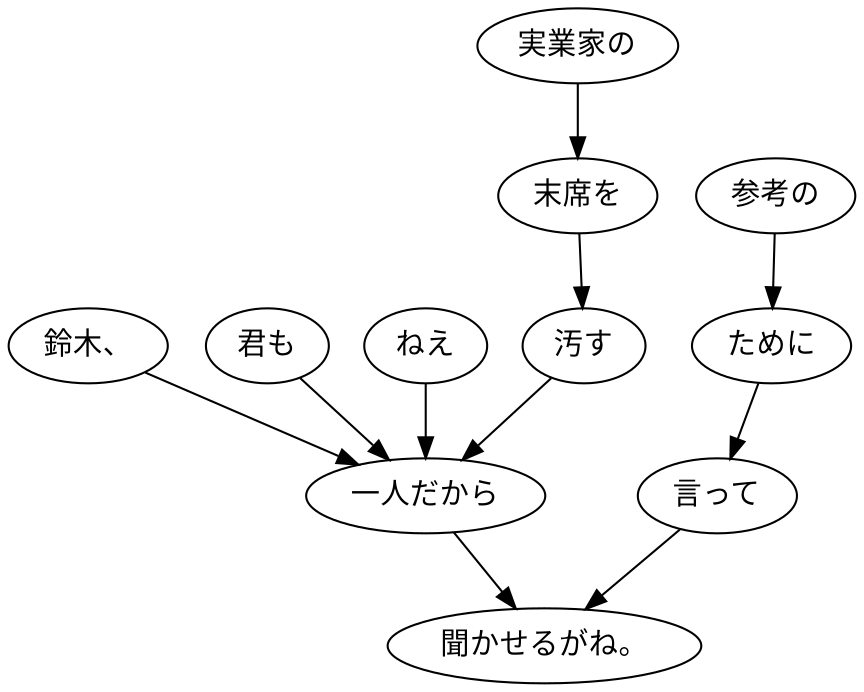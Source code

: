 digraph graph2574 {
	node0 [label="ねえ"];
	node1 [label="鈴木、"];
	node2 [label="君も"];
	node3 [label="実業家の"];
	node4 [label="末席を"];
	node5 [label="汚す"];
	node6 [label="一人だから"];
	node7 [label="参考の"];
	node8 [label="ために"];
	node9 [label="言って"];
	node10 [label="聞かせるがね。"];
	node0 -> node6;
	node1 -> node6;
	node2 -> node6;
	node3 -> node4;
	node4 -> node5;
	node5 -> node6;
	node6 -> node10;
	node7 -> node8;
	node8 -> node9;
	node9 -> node10;
}
